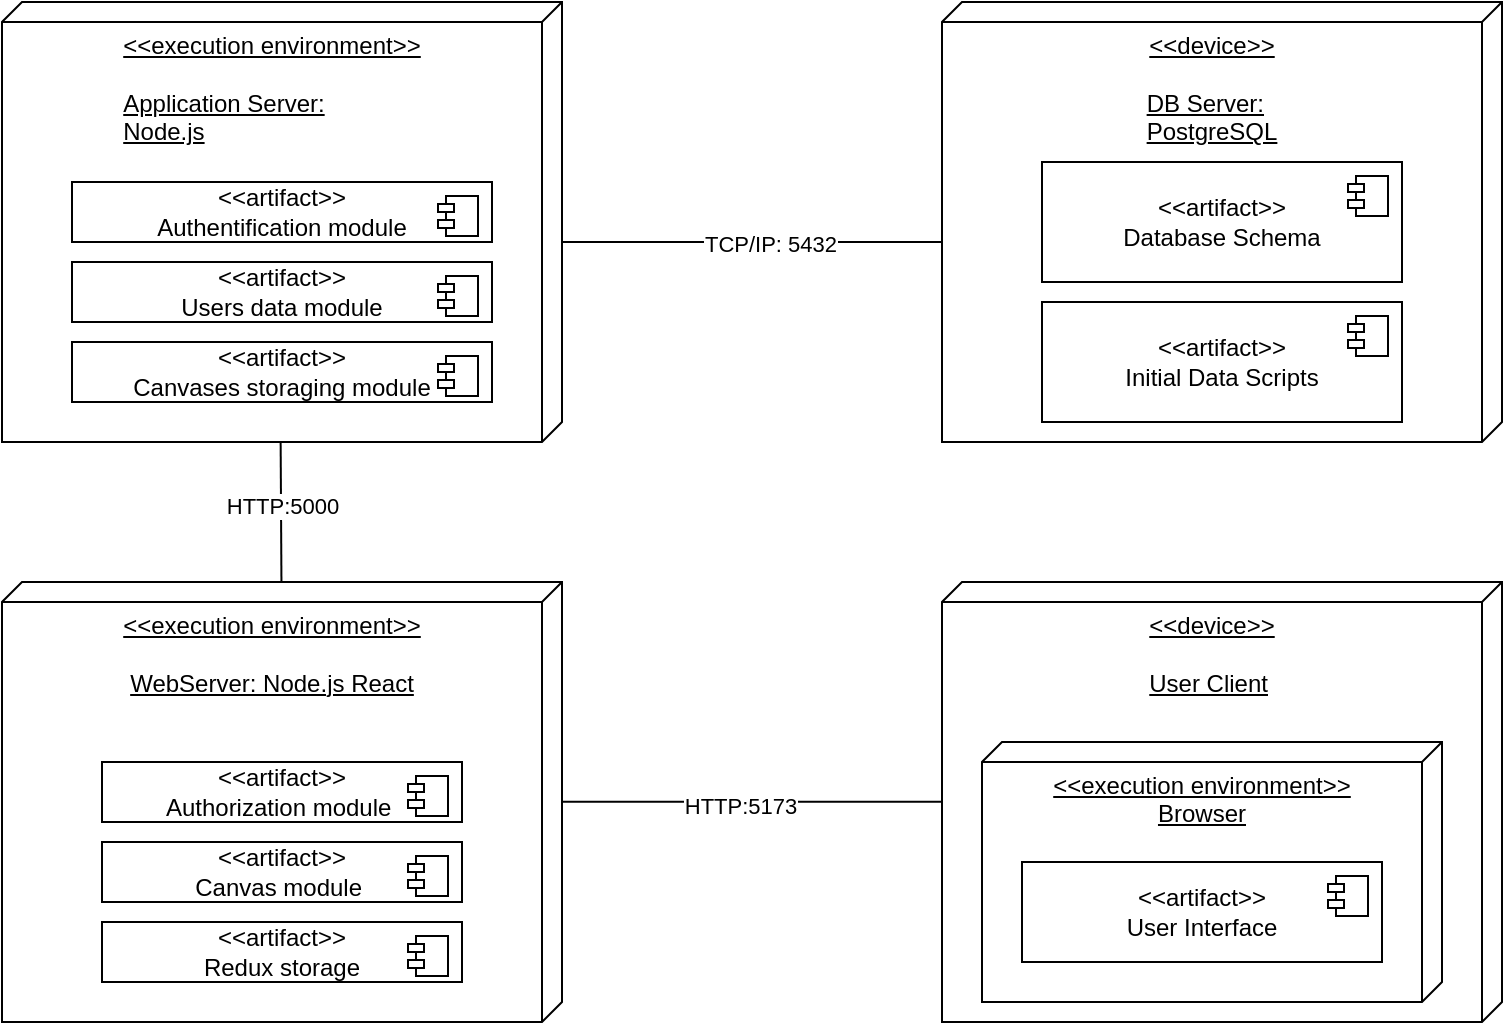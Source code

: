 <mxfile version="24.4.9" type="github">
  <diagram name="Сторінка-1" id="VTJN3MSkJe0x6ljxMoBh">
    <mxGraphModel dx="1050" dy="565" grid="1" gridSize="10" guides="1" tooltips="1" connect="1" arrows="1" fold="1" page="1" pageScale="1" pageWidth="827" pageHeight="1169" math="0" shadow="0">
      <root>
        <mxCell id="0" />
        <mxCell id="1" parent="0" />
        <mxCell id="aZCfTGFi_OvXpp3rXC6w-1" value="&amp;lt;&amp;lt;execution environment&amp;gt;&amp;gt;&lt;div&gt;&lt;br&gt;&lt;/div&gt;&lt;div style=&quot;text-align: left;&quot;&gt;Application Server:&lt;/div&gt;&lt;div style=&quot;text-align: left;&quot;&gt;Node.js&lt;/div&gt;&lt;div&gt;&lt;br&gt;&lt;/div&gt;" style="verticalAlign=top;align=center;spacingTop=8;spacingLeft=2;spacingRight=12;shape=cube;size=10;direction=south;fontStyle=4;html=1;whiteSpace=wrap;" parent="1" vertex="1">
          <mxGeometry x="20" y="200" width="280" height="220" as="geometry" />
        </mxCell>
        <mxCell id="aZCfTGFi_OvXpp3rXC6w-2" value="&amp;lt;&amp;lt;artifact&amp;gt;&amp;gt;&lt;div&gt;Authentification module&lt;/div&gt;" style="html=1;dropTarget=0;whiteSpace=wrap;" parent="1" vertex="1">
          <mxGeometry x="55" y="290" width="210" height="30" as="geometry" />
        </mxCell>
        <mxCell id="aZCfTGFi_OvXpp3rXC6w-3" value="" style="shape=module;jettyWidth=8;jettyHeight=4;" parent="aZCfTGFi_OvXpp3rXC6w-2" vertex="1">
          <mxGeometry x="1" width="20" height="20" relative="1" as="geometry">
            <mxPoint x="-27" y="7" as="offset" />
          </mxGeometry>
        </mxCell>
        <mxCell id="aZCfTGFi_OvXpp3rXC6w-4" value="&amp;lt;&amp;lt;execution environment&amp;gt;&amp;gt;&lt;div&gt;&lt;br&gt;&lt;/div&gt;&lt;div&gt;WebServer: Node.js React&lt;/div&gt;" style="verticalAlign=top;align=center;spacingTop=8;spacingLeft=2;spacingRight=12;shape=cube;size=10;direction=south;fontStyle=4;html=1;whiteSpace=wrap;" parent="1" vertex="1">
          <mxGeometry x="20" y="490" width="280" height="220" as="geometry" />
        </mxCell>
        <mxCell id="aZCfTGFi_OvXpp3rXC6w-5" value="&amp;lt;&amp;lt;artifact&amp;gt;&amp;gt;&lt;div&gt;Authorization module&amp;nbsp;&lt;/div&gt;" style="html=1;dropTarget=0;whiteSpace=wrap;" parent="1" vertex="1">
          <mxGeometry x="70" y="580" width="180" height="30" as="geometry" />
        </mxCell>
        <mxCell id="aZCfTGFi_OvXpp3rXC6w-6" value="" style="shape=module;jettyWidth=8;jettyHeight=4;" parent="aZCfTGFi_OvXpp3rXC6w-5" vertex="1">
          <mxGeometry x="1" width="20" height="20" relative="1" as="geometry">
            <mxPoint x="-27" y="7" as="offset" />
          </mxGeometry>
        </mxCell>
        <mxCell id="aZCfTGFi_OvXpp3rXC6w-8" value="&lt;div&gt;&amp;lt;&amp;lt;device&amp;gt;&amp;gt;&lt;/div&gt;&lt;div&gt;&lt;br&gt;&lt;/div&gt;&lt;div style=&quot;text-align: left;&quot;&gt;DB Server:&lt;/div&gt;&lt;div style=&quot;text-align: left;&quot;&gt;PostgreSQL&lt;/div&gt;" style="verticalAlign=top;align=center;spacingTop=8;spacingLeft=2;spacingRight=12;shape=cube;size=10;direction=south;fontStyle=4;html=1;whiteSpace=wrap;" parent="1" vertex="1">
          <mxGeometry x="490" y="200" width="280" height="220" as="geometry" />
        </mxCell>
        <mxCell id="aZCfTGFi_OvXpp3rXC6w-9" value="&amp;lt;&amp;lt;artifact&amp;gt;&amp;gt;&lt;div&gt;Database Schema&lt;/div&gt;" style="html=1;dropTarget=0;whiteSpace=wrap;" parent="1" vertex="1">
          <mxGeometry x="540" y="280" width="180" height="60" as="geometry" />
        </mxCell>
        <mxCell id="aZCfTGFi_OvXpp3rXC6w-10" value="" style="shape=module;jettyWidth=8;jettyHeight=4;" parent="aZCfTGFi_OvXpp3rXC6w-9" vertex="1">
          <mxGeometry x="1" width="20" height="20" relative="1" as="geometry">
            <mxPoint x="-27" y="7" as="offset" />
          </mxGeometry>
        </mxCell>
        <mxCell id="aZCfTGFi_OvXpp3rXC6w-12" value="&lt;div&gt;&amp;lt;&amp;lt;device&amp;gt;&amp;gt;&lt;/div&gt;&lt;div&gt;&lt;br&gt;&lt;/div&gt;&lt;div style=&quot;text-align: left;&quot;&gt;User Client&lt;/div&gt;" style="verticalAlign=top;align=center;spacingTop=8;spacingLeft=2;spacingRight=12;shape=cube;size=10;direction=south;fontStyle=4;html=1;whiteSpace=wrap;" parent="1" vertex="1">
          <mxGeometry x="490" y="490" width="280" height="220" as="geometry" />
        </mxCell>
        <mxCell id="aZCfTGFi_OvXpp3rXC6w-15" value="&amp;lt;&amp;lt;execution environment&amp;gt;&amp;gt;&lt;div&gt;Browser&lt;/div&gt;" style="verticalAlign=top;align=center;spacingTop=8;spacingLeft=2;spacingRight=12;shape=cube;size=10;direction=south;fontStyle=4;html=1;whiteSpace=wrap;" parent="1" vertex="1">
          <mxGeometry x="510" y="570" width="230" height="130" as="geometry" />
        </mxCell>
        <mxCell id="aZCfTGFi_OvXpp3rXC6w-16" value="&amp;lt;&amp;lt;artifact&amp;gt;&amp;gt;&lt;div&gt;User Interface&lt;/div&gt;" style="html=1;dropTarget=0;whiteSpace=wrap;" parent="1" vertex="1">
          <mxGeometry x="530" y="630" width="180" height="50" as="geometry" />
        </mxCell>
        <mxCell id="aZCfTGFi_OvXpp3rXC6w-17" value="" style="shape=module;jettyWidth=8;jettyHeight=4;" parent="aZCfTGFi_OvXpp3rXC6w-16" vertex="1">
          <mxGeometry x="1" width="20" height="20" relative="1" as="geometry">
            <mxPoint x="-27" y="7" as="offset" />
          </mxGeometry>
        </mxCell>
        <mxCell id="aZCfTGFi_OvXpp3rXC6w-18" value="" style="endArrow=none;html=1;rounded=0;" parent="1" edge="1">
          <mxGeometry relative="1" as="geometry">
            <mxPoint x="300" y="320" as="sourcePoint" />
            <mxPoint x="490" y="320" as="targetPoint" />
          </mxGeometry>
        </mxCell>
        <mxCell id="aZCfTGFi_OvXpp3rXC6w-22" value="TCP/IP: 5432" style="edgeLabel;html=1;align=center;verticalAlign=middle;resizable=0;points=[];" parent="aZCfTGFi_OvXpp3rXC6w-18" vertex="1" connectable="0">
          <mxGeometry x="0.09" y="-1" relative="1" as="geometry">
            <mxPoint as="offset" />
          </mxGeometry>
        </mxCell>
        <mxCell id="aZCfTGFi_OvXpp3rXC6w-19" value="" style="endArrow=none;html=1;rounded=0;" parent="1" edge="1">
          <mxGeometry relative="1" as="geometry">
            <mxPoint x="300" y="599.83" as="sourcePoint" />
            <mxPoint x="490" y="599.83" as="targetPoint" />
          </mxGeometry>
        </mxCell>
        <mxCell id="aZCfTGFi_OvXpp3rXC6w-23" value="HTTP:5173" style="edgeLabel;html=1;align=center;verticalAlign=middle;resizable=0;points=[];" parent="aZCfTGFi_OvXpp3rXC6w-19" vertex="1" connectable="0">
          <mxGeometry x="-0.07" y="-2" relative="1" as="geometry">
            <mxPoint as="offset" />
          </mxGeometry>
        </mxCell>
        <mxCell id="aZCfTGFi_OvXpp3rXC6w-20" value="" style="endArrow=none;html=1;rounded=0;exitX=0;exitY=0;exitDx=220;exitDy=145;exitPerimeter=0;entryX=0;entryY=0.501;entryDx=0;entryDy=0;entryPerimeter=0;" parent="1" target="aZCfTGFi_OvXpp3rXC6w-4" edge="1">
          <mxGeometry relative="1" as="geometry">
            <mxPoint x="159.32" y="420" as="sourcePoint" />
            <mxPoint x="159" y="490" as="targetPoint" />
          </mxGeometry>
        </mxCell>
        <mxCell id="aZCfTGFi_OvXpp3rXC6w-21" value="HTTP:5000" style="edgeLabel;html=1;align=center;verticalAlign=middle;resizable=0;points=[];" parent="aZCfTGFi_OvXpp3rXC6w-20" vertex="1" connectable="0">
          <mxGeometry x="-0.08" relative="1" as="geometry">
            <mxPoint as="offset" />
          </mxGeometry>
        </mxCell>
        <mxCell id="bTpjIX8sb8k9tgOrbF8_-1" value="&amp;lt;&amp;lt;artifact&amp;gt;&amp;gt;&lt;div&gt;&lt;div&gt;Initial Data Scripts&lt;/div&gt;&lt;/div&gt;" style="html=1;dropTarget=0;whiteSpace=wrap;" vertex="1" parent="1">
          <mxGeometry x="540" y="350" width="180" height="60" as="geometry" />
        </mxCell>
        <mxCell id="bTpjIX8sb8k9tgOrbF8_-2" value="" style="shape=module;jettyWidth=8;jettyHeight=4;" vertex="1" parent="bTpjIX8sb8k9tgOrbF8_-1">
          <mxGeometry x="1" width="20" height="20" relative="1" as="geometry">
            <mxPoint x="-27" y="7" as="offset" />
          </mxGeometry>
        </mxCell>
        <mxCell id="bTpjIX8sb8k9tgOrbF8_-3" value="&amp;lt;&amp;lt;artifact&amp;gt;&amp;gt;&lt;div&gt;Users data module&lt;/div&gt;" style="html=1;dropTarget=0;whiteSpace=wrap;" vertex="1" parent="1">
          <mxGeometry x="55" y="330" width="210" height="30" as="geometry" />
        </mxCell>
        <mxCell id="bTpjIX8sb8k9tgOrbF8_-4" value="" style="shape=module;jettyWidth=8;jettyHeight=4;" vertex="1" parent="bTpjIX8sb8k9tgOrbF8_-3">
          <mxGeometry x="1" width="20" height="20" relative="1" as="geometry">
            <mxPoint x="-27" y="7" as="offset" />
          </mxGeometry>
        </mxCell>
        <mxCell id="bTpjIX8sb8k9tgOrbF8_-5" value="&amp;lt;&amp;lt;artifact&amp;gt;&amp;gt;&lt;div&gt;Canvases storaging module&lt;/div&gt;" style="html=1;dropTarget=0;whiteSpace=wrap;" vertex="1" parent="1">
          <mxGeometry x="55" y="370" width="210" height="30" as="geometry" />
        </mxCell>
        <mxCell id="bTpjIX8sb8k9tgOrbF8_-6" value="" style="shape=module;jettyWidth=8;jettyHeight=4;" vertex="1" parent="bTpjIX8sb8k9tgOrbF8_-5">
          <mxGeometry x="1" width="20" height="20" relative="1" as="geometry">
            <mxPoint x="-27" y="7" as="offset" />
          </mxGeometry>
        </mxCell>
        <mxCell id="bTpjIX8sb8k9tgOrbF8_-7" value="&amp;lt;&amp;lt;artifact&amp;gt;&amp;gt;&lt;div&gt;Canvas module&amp;nbsp;&lt;/div&gt;" style="html=1;dropTarget=0;whiteSpace=wrap;" vertex="1" parent="1">
          <mxGeometry x="70" y="620" width="180" height="30" as="geometry" />
        </mxCell>
        <mxCell id="bTpjIX8sb8k9tgOrbF8_-8" value="" style="shape=module;jettyWidth=8;jettyHeight=4;" vertex="1" parent="bTpjIX8sb8k9tgOrbF8_-7">
          <mxGeometry x="1" width="20" height="20" relative="1" as="geometry">
            <mxPoint x="-27" y="7" as="offset" />
          </mxGeometry>
        </mxCell>
        <mxCell id="bTpjIX8sb8k9tgOrbF8_-9" value="&amp;lt;&amp;lt;artifact&amp;gt;&amp;gt;&lt;div&gt;Redux storage&lt;/div&gt;" style="html=1;dropTarget=0;whiteSpace=wrap;" vertex="1" parent="1">
          <mxGeometry x="70" y="660" width="180" height="30" as="geometry" />
        </mxCell>
        <mxCell id="bTpjIX8sb8k9tgOrbF8_-10" value="" style="shape=module;jettyWidth=8;jettyHeight=4;" vertex="1" parent="bTpjIX8sb8k9tgOrbF8_-9">
          <mxGeometry x="1" width="20" height="20" relative="1" as="geometry">
            <mxPoint x="-27" y="7" as="offset" />
          </mxGeometry>
        </mxCell>
      </root>
    </mxGraphModel>
  </diagram>
</mxfile>
